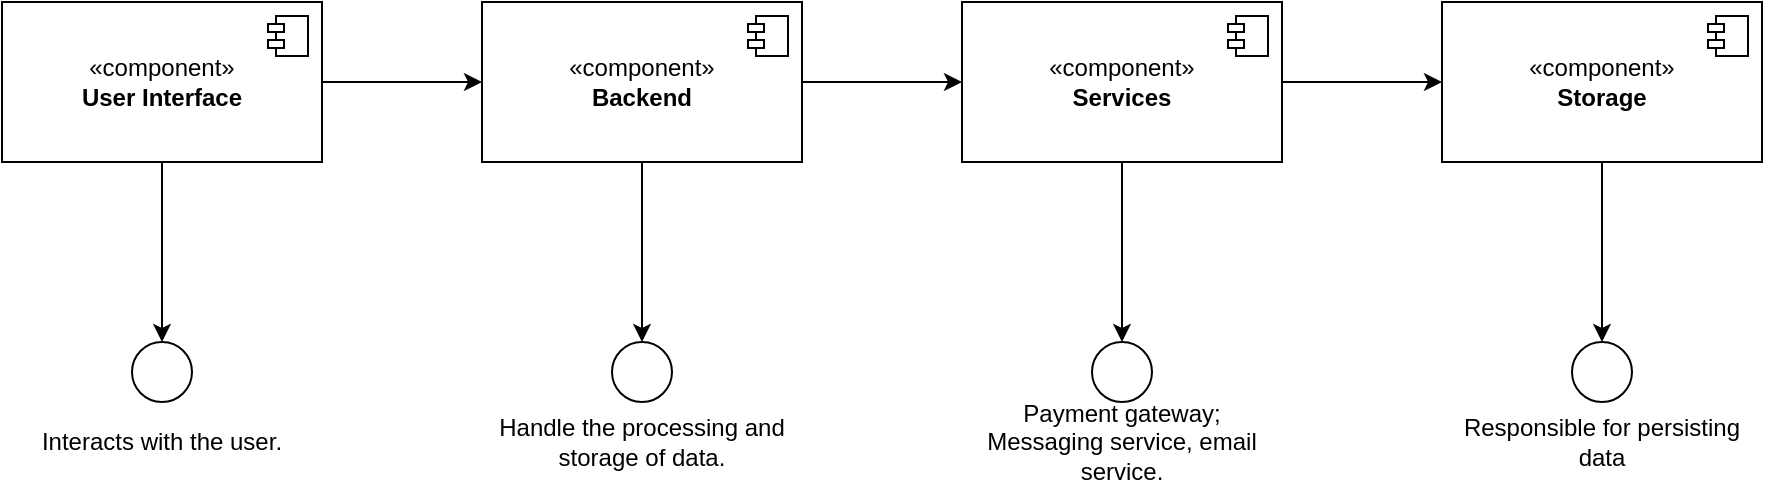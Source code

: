 <mxfile version="21.2.2" type="device">
  <diagram id="ixF5T8NE7J1R59Feyf08" name="Page-1">
    <mxGraphModel dx="722" dy="391" grid="1" gridSize="10" guides="1" tooltips="1" connect="1" arrows="1" fold="1" page="1" pageScale="1" pageWidth="827" pageHeight="1169" math="0" shadow="0">
      <root>
        <mxCell id="0" />
        <mxCell id="1" parent="0" />
        <mxCell id="Wg5ht0Tj3r0jgMAQgX3I-20" value="" style="edgeStyle=orthogonalEdgeStyle;rounded=0;orthogonalLoop=1;jettySize=auto;html=1;" edge="1" parent="1" source="Wg5ht0Tj3r0jgMAQgX3I-17" target="Wg5ht0Tj3r0jgMAQgX3I-19">
          <mxGeometry relative="1" as="geometry" />
        </mxCell>
        <mxCell id="Wg5ht0Tj3r0jgMAQgX3I-23" value="" style="edgeStyle=orthogonalEdgeStyle;rounded=0;orthogonalLoop=1;jettySize=auto;html=1;" edge="1" parent="1" source="Wg5ht0Tj3r0jgMAQgX3I-17" target="Wg5ht0Tj3r0jgMAQgX3I-21">
          <mxGeometry relative="1" as="geometry" />
        </mxCell>
        <mxCell id="Wg5ht0Tj3r0jgMAQgX3I-17" value="«component»&lt;br&gt;&lt;b&gt;User Interface&lt;/b&gt;" style="html=1;dropTarget=0;whiteSpace=wrap;" vertex="1" parent="1">
          <mxGeometry x="40" y="40" width="160" height="80" as="geometry" />
        </mxCell>
        <mxCell id="Wg5ht0Tj3r0jgMAQgX3I-18" value="" style="shape=module;jettyWidth=8;jettyHeight=4;" vertex="1" parent="Wg5ht0Tj3r0jgMAQgX3I-17">
          <mxGeometry x="1" width="20" height="20" relative="1" as="geometry">
            <mxPoint x="-27" y="7" as="offset" />
          </mxGeometry>
        </mxCell>
        <mxCell id="Wg5ht0Tj3r0jgMAQgX3I-19" value="" style="ellipse;whiteSpace=wrap;html=1;" vertex="1" parent="1">
          <mxGeometry x="105" y="210" width="30" height="30" as="geometry" />
        </mxCell>
        <mxCell id="Wg5ht0Tj3r0jgMAQgX3I-26" value="" style="edgeStyle=orthogonalEdgeStyle;rounded=0;orthogonalLoop=1;jettySize=auto;html=1;" edge="1" parent="1" source="Wg5ht0Tj3r0jgMAQgX3I-21" target="Wg5ht0Tj3r0jgMAQgX3I-24">
          <mxGeometry relative="1" as="geometry" />
        </mxCell>
        <mxCell id="Wg5ht0Tj3r0jgMAQgX3I-31" value="" style="edgeStyle=orthogonalEdgeStyle;rounded=0;orthogonalLoop=1;jettySize=auto;html=1;" edge="1" parent="1" source="Wg5ht0Tj3r0jgMAQgX3I-21" target="Wg5ht0Tj3r0jgMAQgX3I-30">
          <mxGeometry relative="1" as="geometry" />
        </mxCell>
        <mxCell id="Wg5ht0Tj3r0jgMAQgX3I-21" value="«component»&lt;br&gt;&lt;b&gt;Backend&lt;/b&gt;" style="html=1;dropTarget=0;whiteSpace=wrap;" vertex="1" parent="1">
          <mxGeometry x="280" y="40" width="160" height="80" as="geometry" />
        </mxCell>
        <mxCell id="Wg5ht0Tj3r0jgMAQgX3I-22" value="" style="shape=module;jettyWidth=8;jettyHeight=4;" vertex="1" parent="Wg5ht0Tj3r0jgMAQgX3I-21">
          <mxGeometry x="1" width="20" height="20" relative="1" as="geometry">
            <mxPoint x="-27" y="7" as="offset" />
          </mxGeometry>
        </mxCell>
        <mxCell id="Wg5ht0Tj3r0jgMAQgX3I-29" value="" style="edgeStyle=orthogonalEdgeStyle;rounded=0;orthogonalLoop=1;jettySize=auto;html=1;" edge="1" parent="1" source="Wg5ht0Tj3r0jgMAQgX3I-24" target="Wg5ht0Tj3r0jgMAQgX3I-27">
          <mxGeometry relative="1" as="geometry" />
        </mxCell>
        <mxCell id="Wg5ht0Tj3r0jgMAQgX3I-35" value="" style="edgeStyle=orthogonalEdgeStyle;rounded=0;orthogonalLoop=1;jettySize=auto;html=1;" edge="1" parent="1" source="Wg5ht0Tj3r0jgMAQgX3I-24" target="Wg5ht0Tj3r0jgMAQgX3I-34">
          <mxGeometry relative="1" as="geometry" />
        </mxCell>
        <mxCell id="Wg5ht0Tj3r0jgMAQgX3I-24" value="«component»&lt;br&gt;&lt;b&gt;Services&lt;/b&gt;" style="html=1;dropTarget=0;whiteSpace=wrap;" vertex="1" parent="1">
          <mxGeometry x="520" y="40" width="160" height="80" as="geometry" />
        </mxCell>
        <mxCell id="Wg5ht0Tj3r0jgMAQgX3I-25" value="" style="shape=module;jettyWidth=8;jettyHeight=4;" vertex="1" parent="Wg5ht0Tj3r0jgMAQgX3I-24">
          <mxGeometry x="1" width="20" height="20" relative="1" as="geometry">
            <mxPoint x="-27" y="7" as="offset" />
          </mxGeometry>
        </mxCell>
        <mxCell id="Wg5ht0Tj3r0jgMAQgX3I-38" value="" style="edgeStyle=orthogonalEdgeStyle;rounded=0;orthogonalLoop=1;jettySize=auto;html=1;" edge="1" parent="1" source="Wg5ht0Tj3r0jgMAQgX3I-27" target="Wg5ht0Tj3r0jgMAQgX3I-37">
          <mxGeometry relative="1" as="geometry" />
        </mxCell>
        <mxCell id="Wg5ht0Tj3r0jgMAQgX3I-27" value="«component»&lt;br&gt;&lt;b&gt;Storage&lt;/b&gt;" style="html=1;dropTarget=0;whiteSpace=wrap;" vertex="1" parent="1">
          <mxGeometry x="760" y="40" width="160" height="80" as="geometry" />
        </mxCell>
        <mxCell id="Wg5ht0Tj3r0jgMAQgX3I-28" value="" style="shape=module;jettyWidth=8;jettyHeight=4;" vertex="1" parent="Wg5ht0Tj3r0jgMAQgX3I-27">
          <mxGeometry x="1" width="20" height="20" relative="1" as="geometry">
            <mxPoint x="-27" y="7" as="offset" />
          </mxGeometry>
        </mxCell>
        <mxCell id="Wg5ht0Tj3r0jgMAQgX3I-30" value="" style="ellipse;whiteSpace=wrap;html=1;aspect=fixed;" vertex="1" parent="1">
          <mxGeometry x="345" y="210" width="30" height="30" as="geometry" />
        </mxCell>
        <mxCell id="Wg5ht0Tj3r0jgMAQgX3I-32" value="Interacts with the user." style="text;html=1;strokeColor=none;fillColor=none;align=center;verticalAlign=middle;whiteSpace=wrap;rounded=0;" vertex="1" parent="1">
          <mxGeometry x="40" y="240" width="160" height="40" as="geometry" />
        </mxCell>
        <mxCell id="Wg5ht0Tj3r0jgMAQgX3I-33" value="Handle the processing and storage of data." style="text;html=1;strokeColor=none;fillColor=none;align=center;verticalAlign=middle;whiteSpace=wrap;rounded=0;" vertex="1" parent="1">
          <mxGeometry x="280" y="240" width="160" height="40" as="geometry" />
        </mxCell>
        <mxCell id="Wg5ht0Tj3r0jgMAQgX3I-34" value="" style="ellipse;whiteSpace=wrap;html=1;aspect=fixed;" vertex="1" parent="1">
          <mxGeometry x="585" y="210" width="30" height="30" as="geometry" />
        </mxCell>
        <mxCell id="Wg5ht0Tj3r0jgMAQgX3I-36" value="Payment gateway;&lt;br&gt;Messaging service, email service." style="text;html=1;strokeColor=none;fillColor=none;align=center;verticalAlign=middle;whiteSpace=wrap;rounded=0;" vertex="1" parent="1">
          <mxGeometry x="520" y="240" width="160" height="40" as="geometry" />
        </mxCell>
        <mxCell id="Wg5ht0Tj3r0jgMAQgX3I-37" value="" style="ellipse;whiteSpace=wrap;html=1;aspect=fixed;" vertex="1" parent="1">
          <mxGeometry x="825" y="210" width="30" height="30" as="geometry" />
        </mxCell>
        <mxCell id="Wg5ht0Tj3r0jgMAQgX3I-39" value="Responsible for persisting data" style="text;html=1;strokeColor=none;fillColor=none;align=center;verticalAlign=middle;whiteSpace=wrap;rounded=0;" vertex="1" parent="1">
          <mxGeometry x="760" y="240" width="160" height="40" as="geometry" />
        </mxCell>
      </root>
    </mxGraphModel>
  </diagram>
</mxfile>
